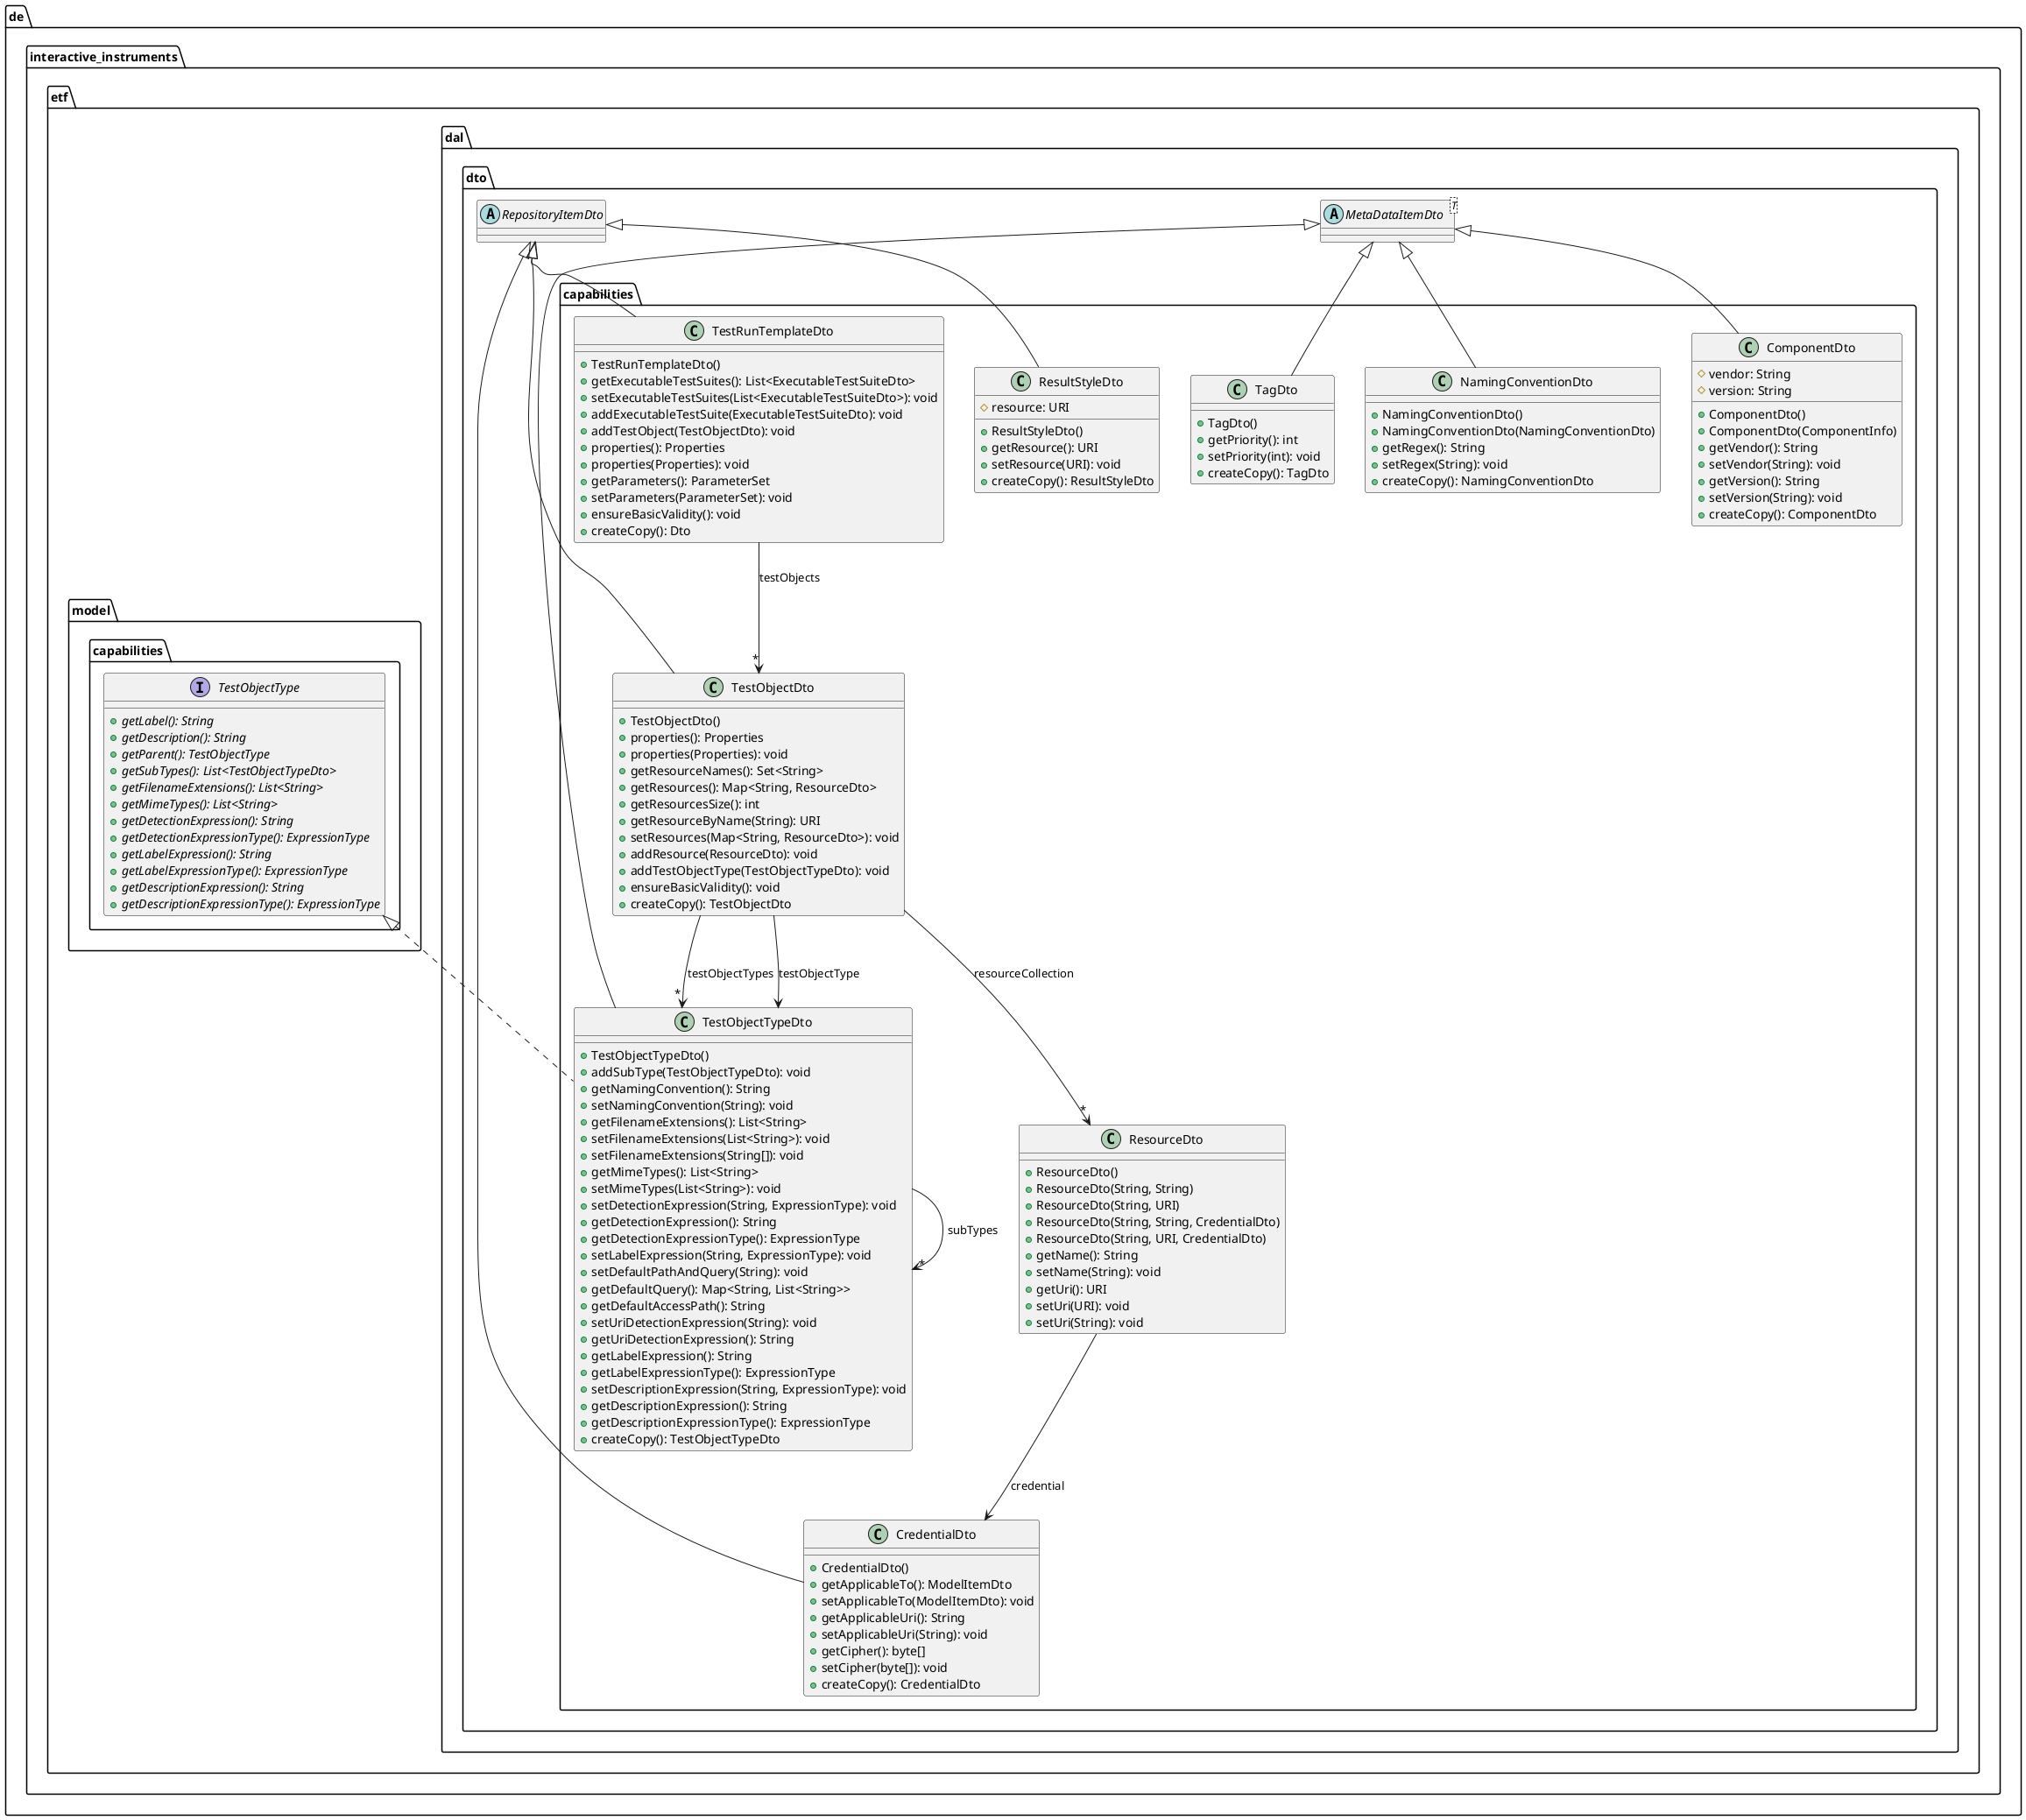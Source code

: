@startuml

    namespace de.interactive_instruments.etf.dal.dto.capabilities {

        class TestObjectTypeDto [[TestObjectTypeDto.html]] {
            +TestObjectTypeDto()
            +addSubType(TestObjectTypeDto): void
            +getNamingConvention(): String
            +setNamingConvention(String): void
            +getFilenameExtensions(): List<String>
            +setFilenameExtensions(List<String>): void
            +setFilenameExtensions(String[]): void
            +getMimeTypes(): List<String>
            +setMimeTypes(List<String>): void
            +setDetectionExpression(String, ExpressionType): void
            +getDetectionExpression(): String
            +getDetectionExpressionType(): ExpressionType
            +setLabelExpression(String, ExpressionType): void
            +setDefaultPathAndQuery(String): void
            +getDefaultQuery(): Map<String, List<String>>
            +getDefaultAccessPath(): String
            +setUriDetectionExpression(String): void
            +getUriDetectionExpression(): String
            +getLabelExpression(): String
            +getLabelExpressionType(): ExpressionType
            +setDescriptionExpression(String, ExpressionType): void
            +getDescriptionExpression(): String
            +getDescriptionExpressionType(): ExpressionType
            +createCopy(): TestObjectTypeDto
        }

        class TagDto [[TagDto.html]] {
            +TagDto()
            +getPriority(): int
            +setPriority(int): void
            +createCopy(): TagDto
        }

        class ResultStyleDto [[ResultStyleDto.html]] {
            #resource: URI
            +ResultStyleDto()
            +getResource(): URI
            +setResource(URI): void
            +createCopy(): ResultStyleDto
        }

        class NamingConventionDto [[NamingConventionDto.html]] {
            +NamingConventionDto()
            +NamingConventionDto(NamingConventionDto)
            +getRegex(): String
            +setRegex(String): void
            +createCopy(): NamingConventionDto
        }

        class ResourceDto [[ResourceDto.html]] {
            +ResourceDto()
            +ResourceDto(String, String)
            +ResourceDto(String, URI)
            +ResourceDto(String, String, CredentialDto)
            +ResourceDto(String, URI, CredentialDto)
            +getName(): String
            +setName(String): void
            +getUri(): URI
            +setUri(URI): void
            +setUri(String): void
        }

        class TestObjectDto [[TestObjectDto.html]] {
            +TestObjectDto()
            +properties(): Properties
            +properties(Properties): void
            +getResourceNames(): Set<String>
            +getResources(): Map<String, ResourceDto>
            +getResourcesSize(): int
            +getResourceByName(String): URI
            +setResources(Map<String, ResourceDto>): void
            +addResource(ResourceDto): void
            +addTestObjectType(TestObjectTypeDto): void
            +ensureBasicValidity(): void
            +createCopy(): TestObjectDto
        }

        class CredentialDto [[CredentialDto.html]] {
            +CredentialDto()
            +getApplicableTo(): ModelItemDto
            +setApplicableTo(ModelItemDto): void
            +getApplicableUri(): String
            +setApplicableUri(String): void
            +getCipher(): byte[]
            +setCipher(byte[]): void
            +createCopy(): CredentialDto
        }

        class TestRunTemplateDto [[TestRunTemplateDto.html]] {
            +TestRunTemplateDto()
            +getExecutableTestSuites(): List<ExecutableTestSuiteDto>
            +setExecutableTestSuites(List<ExecutableTestSuiteDto>): void
            +addExecutableTestSuite(ExecutableTestSuiteDto): void
            +addTestObject(TestObjectDto): void
            +properties(): Properties
            +properties(Properties): void
            +getParameters(): ParameterSet
            +setParameters(ParameterSet): void
            +ensureBasicValidity(): void
            +createCopy(): Dto
        }

        class ComponentDto [[ComponentDto.html]] {
            #vendor: String
            #version: String
            +ComponentDto()
            +ComponentDto(ComponentInfo)
            +getVendor(): String
            +setVendor(String): void
            +getVersion(): String
            +setVersion(String): void
            +createCopy(): ComponentDto
        }

        abstract class de.interactive_instruments.etf.dal.dto.MetaDataItemDto<T>
        de.interactive_instruments.etf.dal.dto.MetaDataItemDto <|-- TestObjectTypeDto

        interface de.interactive_instruments.etf.model.capabilities.TestObjectType {
            {abstract} +getLabel(): String
            {abstract} +getDescription(): String
            {abstract} +getParent(): TestObjectType
            {abstract} +getSubTypes(): List<TestObjectTypeDto>
            {abstract} +getFilenameExtensions(): List<String>
            {abstract} +getMimeTypes(): List<String>
            {abstract} +getDetectionExpression(): String
            {abstract} +getDetectionExpressionType(): ExpressionType
            {abstract} +getLabelExpression(): String
            {abstract} +getLabelExpressionType(): ExpressionType
            {abstract} +getDescriptionExpression(): String
            {abstract} +getDescriptionExpressionType(): ExpressionType
        }
        de.interactive_instruments.etf.model.capabilities.TestObjectType <|.. TestObjectTypeDto

        de.interactive_instruments.etf.dal.dto.MetaDataItemDto <|-- TagDto

        abstract class de.interactive_instruments.etf.dal.dto.RepositoryItemDto
        de.interactive_instruments.etf.dal.dto.RepositoryItemDto <|-- ResultStyleDto

        de.interactive_instruments.etf.dal.dto.MetaDataItemDto <|-- NamingConventionDto

        de.interactive_instruments.etf.dal.dto.RepositoryItemDto <|-- TestObjectDto

        de.interactive_instruments.etf.dal.dto.RepositoryItemDto <|-- CredentialDto

        de.interactive_instruments.etf.dal.dto.RepositoryItemDto <|-- TestRunTemplateDto

        de.interactive_instruments.etf.dal.dto.MetaDataItemDto <|-- ComponentDto

        TestObjectTypeDto --> "*" TestObjectTypeDto: subTypes

        ResourceDto --> CredentialDto: credential

        TestObjectDto --> "*" TestObjectTypeDto: testObjectTypes

        TestObjectDto --> TestObjectTypeDto: testObjectType

        TestObjectDto --> "*" ResourceDto: resourceCollection

        TestRunTemplateDto --> "*" TestObjectDto: testObjects

    }

@enduml
